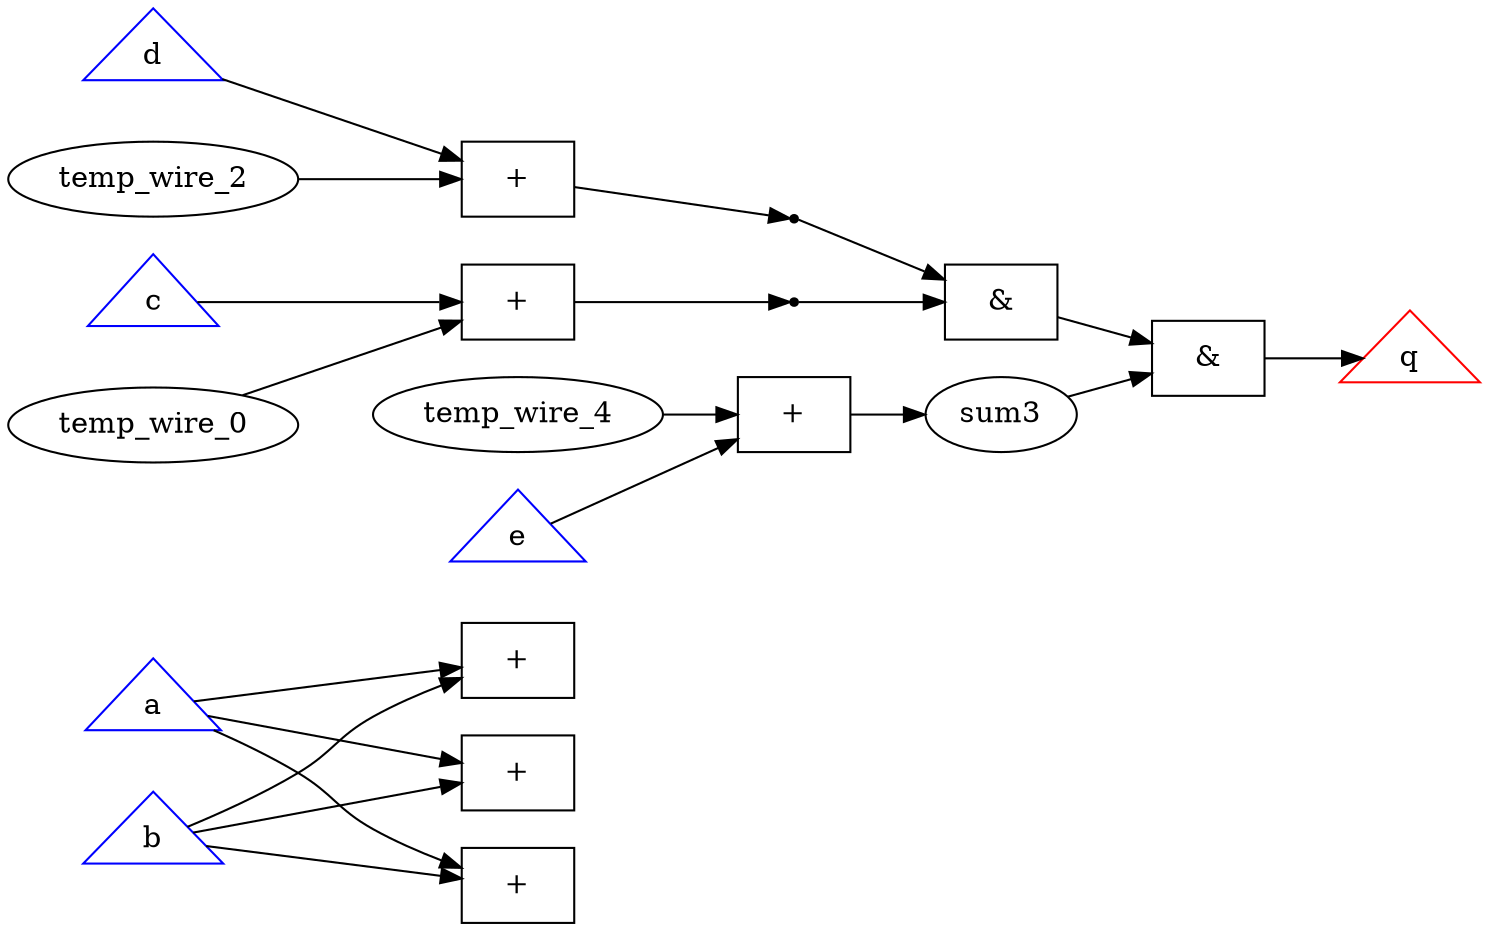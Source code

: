 // op_exp0
digraph {
	rankdir=LR
	a [label=a color=blue shape=triangle]
	b [label=b color=blue shape=triangle]
	c [label=c color=blue shape=triangle]
	d [label=d color=blue shape=triangle]
	e [label=e color=blue shape=triangle]
	q [label=q color=red shape=triangle]
	sum1 [label=sum1 shape=point]
	sum2 [label=sum2 shape=point]
	add_0 [label="+" shape=box]
	add_1 [label="+" shape=box]
	a -> add_1
	b -> add_1
	temp_wire_0 -> add_0
	c -> add_0
	add_0 -> sum1
	add_2 [label="+" shape=box]
	add_3 [label="+" shape=box]
	a -> add_3
	b -> add_3
	temp_wire_2 -> add_2
	d -> add_2
	add_2 -> sum2
	add_4 [label="+" shape=box]
	add_5 [label="+" shape=box]
	a -> add_5
	b -> add_5
	temp_wire_4 -> add_4
	e -> add_4
	add_4 -> sum3
	and_6 [label="&" shape=box]
	and_7 [label="&" shape=box]
	sum1 -> and_7
	sum2 -> and_7
	and_7 -> and_6
	sum3 -> and_6
	and_6 -> q
}
